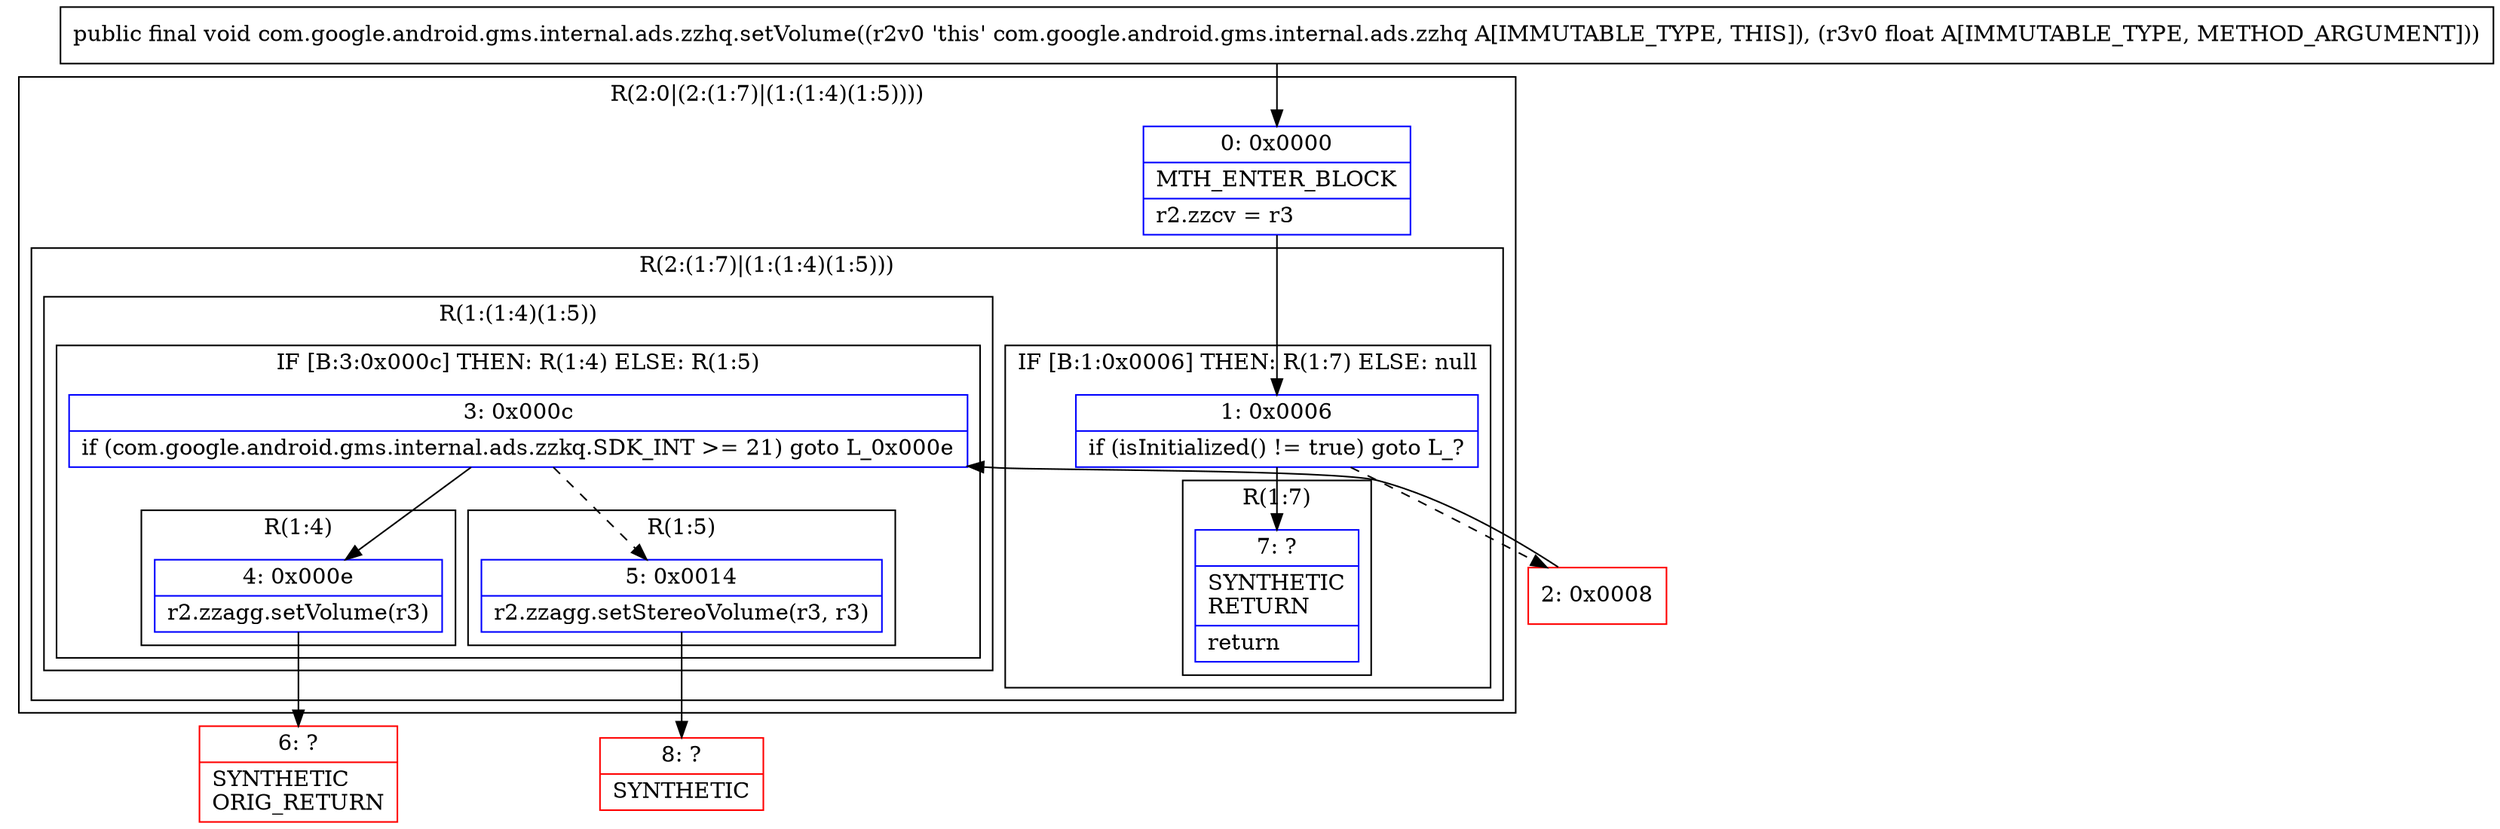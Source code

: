 digraph "CFG forcom.google.android.gms.internal.ads.zzhq.setVolume(F)V" {
subgraph cluster_Region_1968246777 {
label = "R(2:0|(2:(1:7)|(1:(1:4)(1:5))))";
node [shape=record,color=blue];
Node_0 [shape=record,label="{0\:\ 0x0000|MTH_ENTER_BLOCK\l|r2.zzcv = r3\l}"];
subgraph cluster_Region_1759262409 {
label = "R(2:(1:7)|(1:(1:4)(1:5)))";
node [shape=record,color=blue];
subgraph cluster_IfRegion_1414792216 {
label = "IF [B:1:0x0006] THEN: R(1:7) ELSE: null";
node [shape=record,color=blue];
Node_1 [shape=record,label="{1\:\ 0x0006|if (isInitialized() != true) goto L_?\l}"];
subgraph cluster_Region_1425337666 {
label = "R(1:7)";
node [shape=record,color=blue];
Node_7 [shape=record,label="{7\:\ ?|SYNTHETIC\lRETURN\l|return\l}"];
}
}
subgraph cluster_Region_698814178 {
label = "R(1:(1:4)(1:5))";
node [shape=record,color=blue];
subgraph cluster_IfRegion_541335393 {
label = "IF [B:3:0x000c] THEN: R(1:4) ELSE: R(1:5)";
node [shape=record,color=blue];
Node_3 [shape=record,label="{3\:\ 0x000c|if (com.google.android.gms.internal.ads.zzkq.SDK_INT \>= 21) goto L_0x000e\l}"];
subgraph cluster_Region_1422179253 {
label = "R(1:4)";
node [shape=record,color=blue];
Node_4 [shape=record,label="{4\:\ 0x000e|r2.zzagg.setVolume(r3)\l}"];
}
subgraph cluster_Region_665440914 {
label = "R(1:5)";
node [shape=record,color=blue];
Node_5 [shape=record,label="{5\:\ 0x0014|r2.zzagg.setStereoVolume(r3, r3)\l}"];
}
}
}
}
}
Node_2 [shape=record,color=red,label="{2\:\ 0x0008}"];
Node_6 [shape=record,color=red,label="{6\:\ ?|SYNTHETIC\lORIG_RETURN\l}"];
Node_8 [shape=record,color=red,label="{8\:\ ?|SYNTHETIC\l}"];
MethodNode[shape=record,label="{public final void com.google.android.gms.internal.ads.zzhq.setVolume((r2v0 'this' com.google.android.gms.internal.ads.zzhq A[IMMUTABLE_TYPE, THIS]), (r3v0 float A[IMMUTABLE_TYPE, METHOD_ARGUMENT])) }"];
MethodNode -> Node_0;
Node_0 -> Node_1;
Node_1 -> Node_2[style=dashed];
Node_1 -> Node_7;
Node_3 -> Node_4;
Node_3 -> Node_5[style=dashed];
Node_4 -> Node_6;
Node_5 -> Node_8;
Node_2 -> Node_3;
}


